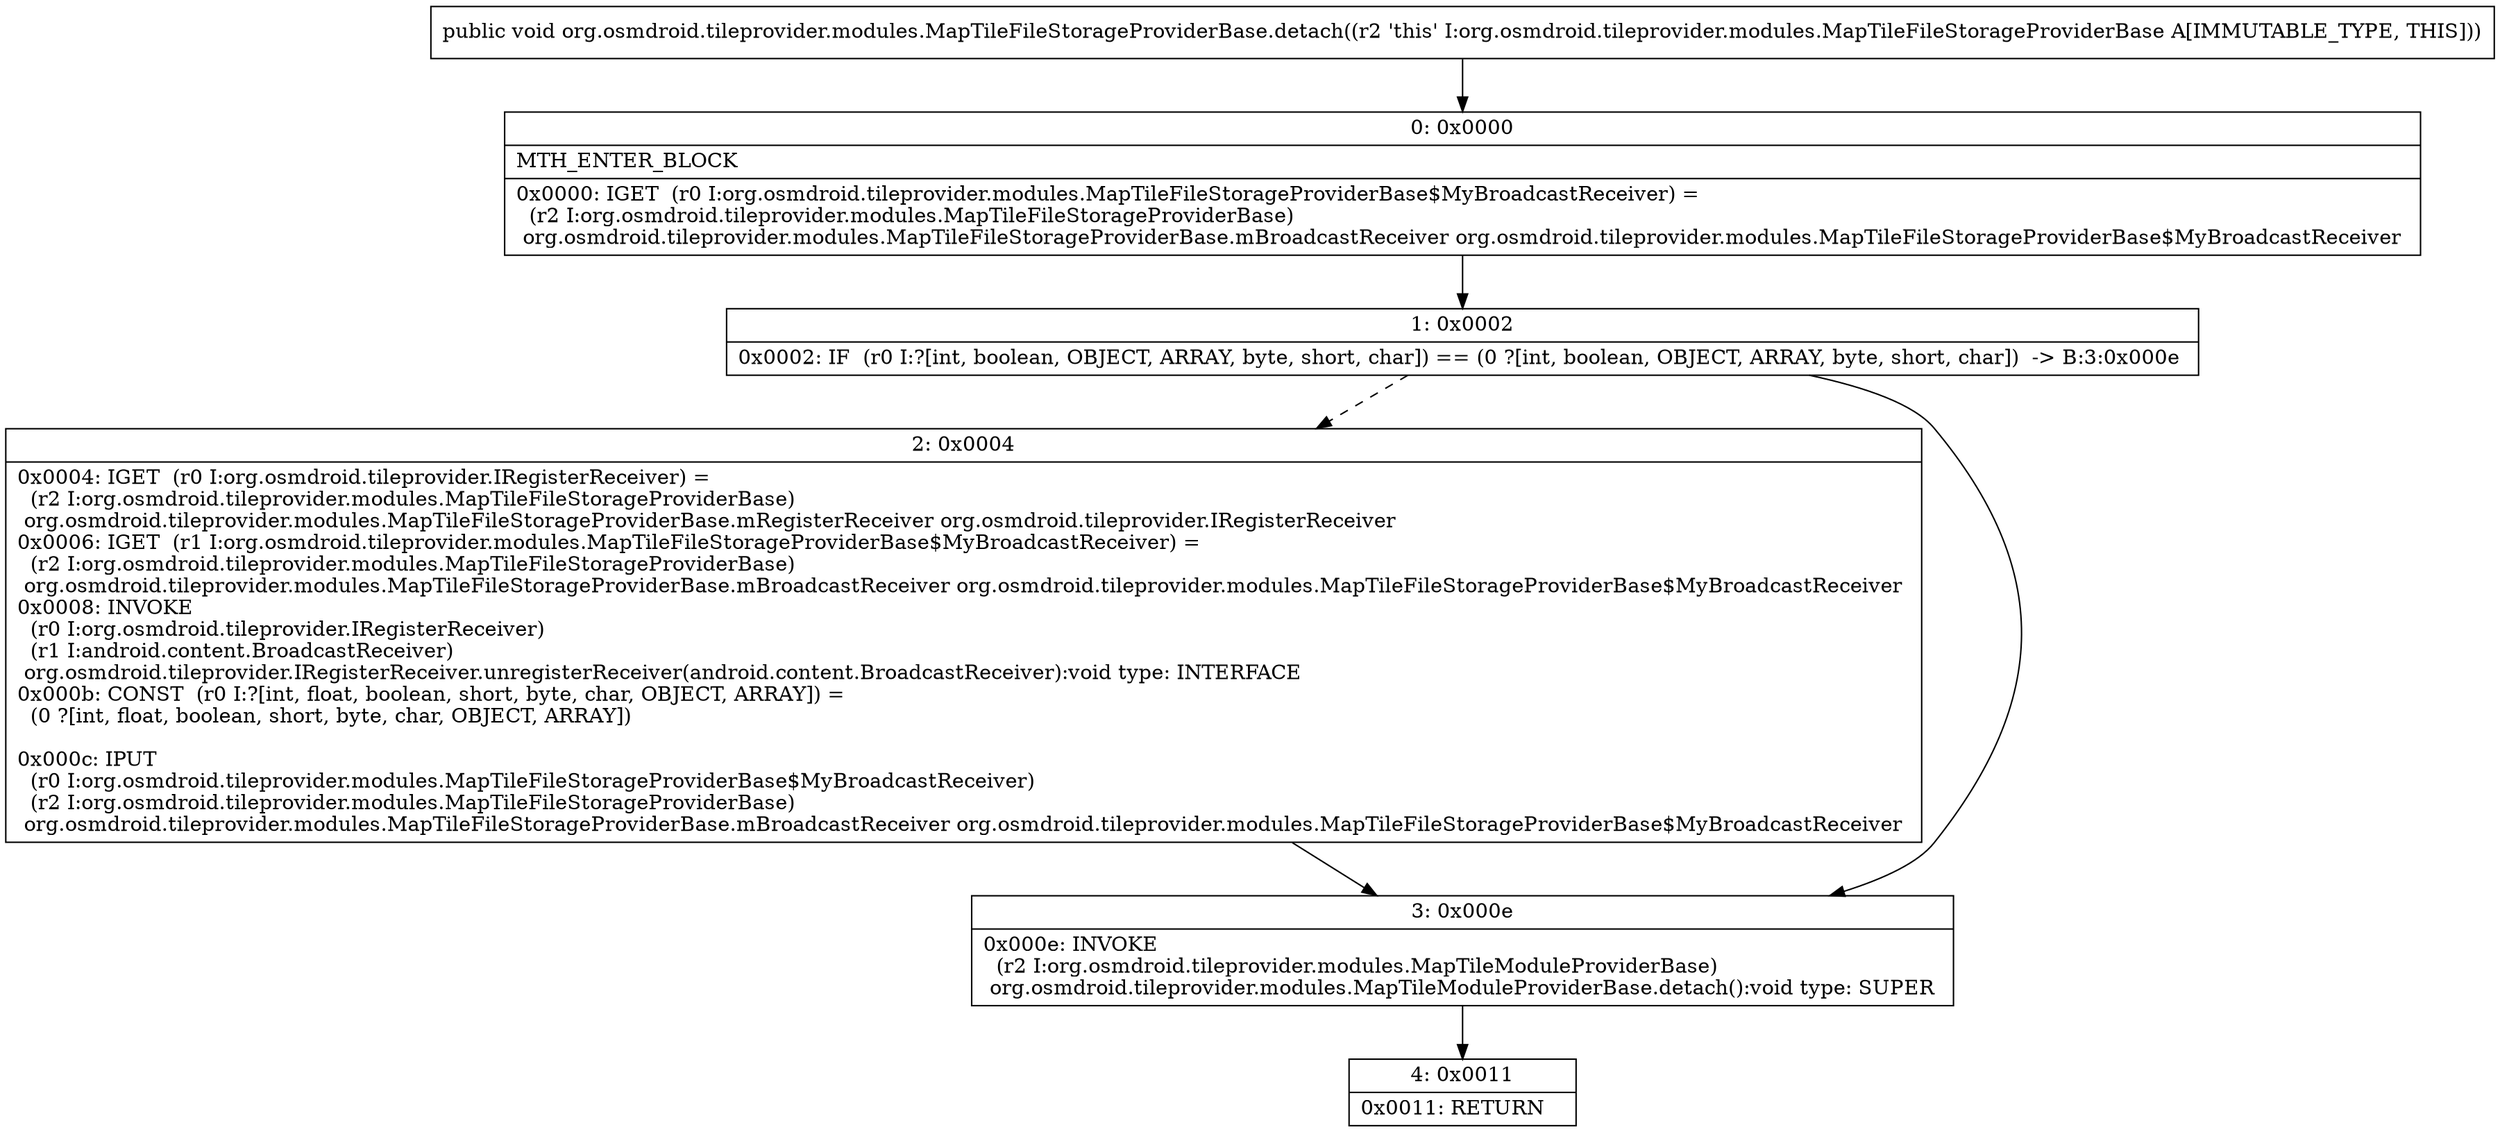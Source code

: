 digraph "CFG fororg.osmdroid.tileprovider.modules.MapTileFileStorageProviderBase.detach()V" {
Node_0 [shape=record,label="{0\:\ 0x0000|MTH_ENTER_BLOCK\l|0x0000: IGET  (r0 I:org.osmdroid.tileprovider.modules.MapTileFileStorageProviderBase$MyBroadcastReceiver) = \l  (r2 I:org.osmdroid.tileprovider.modules.MapTileFileStorageProviderBase)\l org.osmdroid.tileprovider.modules.MapTileFileStorageProviderBase.mBroadcastReceiver org.osmdroid.tileprovider.modules.MapTileFileStorageProviderBase$MyBroadcastReceiver \l}"];
Node_1 [shape=record,label="{1\:\ 0x0002|0x0002: IF  (r0 I:?[int, boolean, OBJECT, ARRAY, byte, short, char]) == (0 ?[int, boolean, OBJECT, ARRAY, byte, short, char])  \-\> B:3:0x000e \l}"];
Node_2 [shape=record,label="{2\:\ 0x0004|0x0004: IGET  (r0 I:org.osmdroid.tileprovider.IRegisterReceiver) = \l  (r2 I:org.osmdroid.tileprovider.modules.MapTileFileStorageProviderBase)\l org.osmdroid.tileprovider.modules.MapTileFileStorageProviderBase.mRegisterReceiver org.osmdroid.tileprovider.IRegisterReceiver \l0x0006: IGET  (r1 I:org.osmdroid.tileprovider.modules.MapTileFileStorageProviderBase$MyBroadcastReceiver) = \l  (r2 I:org.osmdroid.tileprovider.modules.MapTileFileStorageProviderBase)\l org.osmdroid.tileprovider.modules.MapTileFileStorageProviderBase.mBroadcastReceiver org.osmdroid.tileprovider.modules.MapTileFileStorageProviderBase$MyBroadcastReceiver \l0x0008: INVOKE  \l  (r0 I:org.osmdroid.tileprovider.IRegisterReceiver)\l  (r1 I:android.content.BroadcastReceiver)\l org.osmdroid.tileprovider.IRegisterReceiver.unregisterReceiver(android.content.BroadcastReceiver):void type: INTERFACE \l0x000b: CONST  (r0 I:?[int, float, boolean, short, byte, char, OBJECT, ARRAY]) = \l  (0 ?[int, float, boolean, short, byte, char, OBJECT, ARRAY])\l \l0x000c: IPUT  \l  (r0 I:org.osmdroid.tileprovider.modules.MapTileFileStorageProviderBase$MyBroadcastReceiver)\l  (r2 I:org.osmdroid.tileprovider.modules.MapTileFileStorageProviderBase)\l org.osmdroid.tileprovider.modules.MapTileFileStorageProviderBase.mBroadcastReceiver org.osmdroid.tileprovider.modules.MapTileFileStorageProviderBase$MyBroadcastReceiver \l}"];
Node_3 [shape=record,label="{3\:\ 0x000e|0x000e: INVOKE  \l  (r2 I:org.osmdroid.tileprovider.modules.MapTileModuleProviderBase)\l org.osmdroid.tileprovider.modules.MapTileModuleProviderBase.detach():void type: SUPER \l}"];
Node_4 [shape=record,label="{4\:\ 0x0011|0x0011: RETURN   \l}"];
MethodNode[shape=record,label="{public void org.osmdroid.tileprovider.modules.MapTileFileStorageProviderBase.detach((r2 'this' I:org.osmdroid.tileprovider.modules.MapTileFileStorageProviderBase A[IMMUTABLE_TYPE, THIS])) }"];
MethodNode -> Node_0;
Node_0 -> Node_1;
Node_1 -> Node_2[style=dashed];
Node_1 -> Node_3;
Node_2 -> Node_3;
Node_3 -> Node_4;
}

